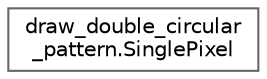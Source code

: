 digraph "Graphical Class Hierarchy"
{
 // LATEX_PDF_SIZE
  bgcolor="transparent";
  edge [fontname=Helvetica,fontsize=10,labelfontname=Helvetica,labelfontsize=10];
  node [fontname=Helvetica,fontsize=10,shape=box,height=0.2,width=0.4];
  rankdir="LR";
  Node0 [id="Node000000",label="draw_double_circular\l_pattern.SinglePixel",height=0.2,width=0.4,color="grey40", fillcolor="white", style="filled",URL="$classdraw__double__circular__pattern_1_1_single_pixel.html",tooltip=" "];
}
